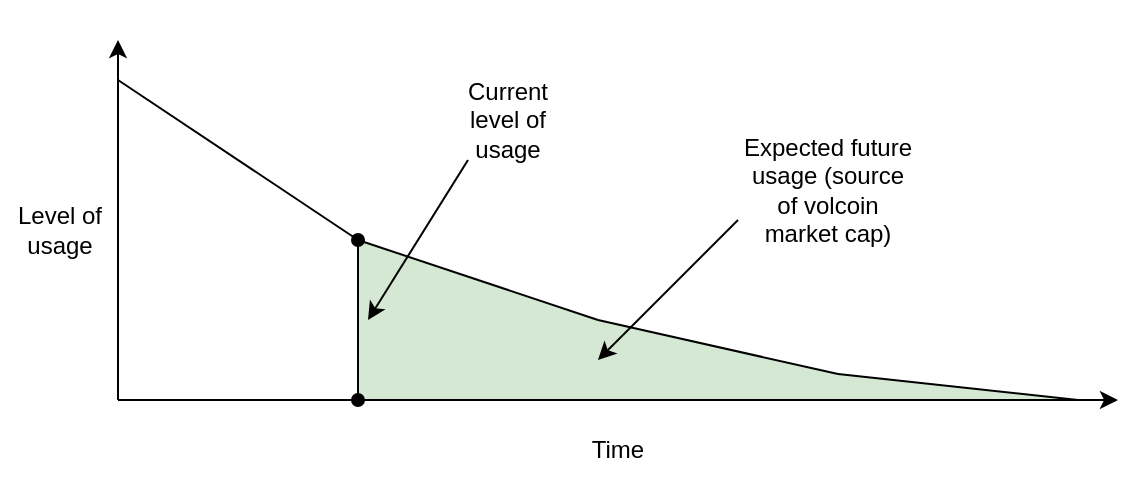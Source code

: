 <mxfile version="18.1.1" type="device"><diagram id="Zu3VeWVshgAfp1B8z3RU" name="Page-1"><mxGraphModel dx="1422" dy="672" grid="1" gridSize="10" guides="1" tooltips="1" connect="1" arrows="1" fold="1" page="1" pageScale="1" pageWidth="850" pageHeight="1100" math="0" shadow="0"><root><mxCell id="0"/><mxCell id="1" parent="0"/><mxCell id="LftRx3H3Xnjvn99qhzyq-6" value="" style="verticalLabelPosition=bottom;verticalAlign=top;html=1;shape=mxgraph.basic.orthogonal_triangle;fillColor=#d5e8d4;strokeColor=none;" vertex="1" parent="1"><mxGeometry x="520" y="387" width="120" height="13" as="geometry"/></mxCell><mxCell id="LftRx3H3Xnjvn99qhzyq-10" value="" style="shape=manualInput;whiteSpace=wrap;html=1;flipH=1;size=27;fillColor=#d5e8d4;strokeColor=none;" vertex="1" parent="1"><mxGeometry x="400" y="360" width="120" height="40" as="geometry"/></mxCell><mxCell id="LftRx3H3Xnjvn99qhzyq-11" value="" style="shape=manualInput;whiteSpace=wrap;html=1;flipH=1;size=40;fillColor=#d5e8d4;strokeColor=none;" vertex="1" parent="1"><mxGeometry x="280" y="320" width="120" height="80" as="geometry"/></mxCell><mxCell id="LftRx3H3Xnjvn99qhzyq-1" value="" style="endArrow=none;html=1;rounded=0;fillColor=#fff2cc;strokeColor=none;" edge="1" parent="1"><mxGeometry width="50" height="50" relative="1" as="geometry"><mxPoint x="160" y="400" as="sourcePoint"/><mxPoint x="160" y="200" as="targetPoint"/></mxGeometry></mxCell><mxCell id="LftRx3H3Xnjvn99qhzyq-2" value="" style="endArrow=classic;html=1;rounded=0;fillColor=#d5e8d4;strokeColor=#000000;endFill=1;" edge="1" parent="1"><mxGeometry width="50" height="50" relative="1" as="geometry"><mxPoint x="160" y="400" as="sourcePoint"/><mxPoint x="660" y="400" as="targetPoint"/></mxGeometry></mxCell><mxCell id="LftRx3H3Xnjvn99qhzyq-13" value="" style="endArrow=classic;html=1;rounded=0;endFill=1;" edge="1" parent="1"><mxGeometry width="50" height="50" relative="1" as="geometry"><mxPoint x="160" y="400" as="sourcePoint"/><mxPoint x="160" y="220" as="targetPoint"/></mxGeometry></mxCell><mxCell id="LftRx3H3Xnjvn99qhzyq-14" value="" style="endArrow=none;html=1;rounded=0;entryX=0;entryY=0;entryDx=0;entryDy=0;" edge="1" parent="1" target="LftRx3H3Xnjvn99qhzyq-11"><mxGeometry width="50" height="50" relative="1" as="geometry"><mxPoint x="160" y="240" as="sourcePoint"/><mxPoint x="450" y="320" as="targetPoint"/></mxGeometry></mxCell><mxCell id="LftRx3H3Xnjvn99qhzyq-15" value="" style="endArrow=none;html=1;rounded=0;entryX=1;entryY=0.5;entryDx=0;entryDy=0;" edge="1" parent="1" target="LftRx3H3Xnjvn99qhzyq-11"><mxGeometry width="50" height="50" relative="1" as="geometry"><mxPoint x="280" y="320" as="sourcePoint"/><mxPoint x="400" y="400" as="targetPoint"/></mxGeometry></mxCell><mxCell id="LftRx3H3Xnjvn99qhzyq-16" value="" style="endArrow=none;html=1;rounded=0;entryX=0;entryY=0;entryDx=0;entryDy=0;entryPerimeter=0;" edge="1" parent="1" target="LftRx3H3Xnjvn99qhzyq-6"><mxGeometry width="50" height="50" relative="1" as="geometry"><mxPoint x="400" y="360" as="sourcePoint"/><mxPoint x="520" y="400" as="targetPoint"/></mxGeometry></mxCell><mxCell id="LftRx3H3Xnjvn99qhzyq-17" value="" style="endArrow=none;html=1;rounded=0;entryX=1;entryY=0.75;entryDx=0;entryDy=0;" edge="1" parent="1"><mxGeometry width="50" height="50" relative="1" as="geometry"><mxPoint x="640" y="400" as="sourcePoint"/><mxPoint x="520" y="387" as="targetPoint"/></mxGeometry></mxCell><mxCell id="LftRx3H3Xnjvn99qhzyq-19" value="Level of usage" style="text;html=1;strokeColor=none;fillColor=none;align=center;verticalAlign=middle;whiteSpace=wrap;rounded=0;" vertex="1" parent="1"><mxGeometry x="101" y="300" width="60" height="30" as="geometry"/></mxCell><mxCell id="LftRx3H3Xnjvn99qhzyq-20" value="Time" style="text;html=1;strokeColor=none;fillColor=none;align=center;verticalAlign=middle;whiteSpace=wrap;rounded=0;" vertex="1" parent="1"><mxGeometry x="380" y="410" width="60" height="30" as="geometry"/></mxCell><mxCell id="LftRx3H3Xnjvn99qhzyq-22" value="" style="endArrow=oval;html=1;rounded=0;strokeColor=#000000;entryX=1;entryY=0;entryDx=0;entryDy=0;exitX=1;exitY=1;exitDx=0;exitDy=0;startArrow=oval;startFill=1;endFill=1;" edge="1" parent="1"><mxGeometry width="50" height="50" relative="1" as="geometry"><mxPoint x="280" y="400" as="sourcePoint"/><mxPoint x="280" y="320" as="targetPoint"/></mxGeometry></mxCell><mxCell id="LftRx3H3Xnjvn99qhzyq-23" value="" style="endArrow=classic;html=1;rounded=0;strokeColor=#000000;" edge="1" parent="1"><mxGeometry width="50" height="50" relative="1" as="geometry"><mxPoint x="335" y="280" as="sourcePoint"/><mxPoint x="285" y="360" as="targetPoint"/></mxGeometry></mxCell><mxCell id="LftRx3H3Xnjvn99qhzyq-25" value="Current level of usage" style="text;html=1;strokeColor=none;fillColor=none;align=center;verticalAlign=middle;whiteSpace=wrap;rounded=0;" vertex="1" parent="1"><mxGeometry x="320" y="245" width="70" height="30" as="geometry"/></mxCell><mxCell id="LftRx3H3Xnjvn99qhzyq-27" value="" style="endArrow=classic;html=1;rounded=0;strokeColor=#000000;entryX=0;entryY=0.5;entryDx=0;entryDy=0;" edge="1" parent="1" target="LftRx3H3Xnjvn99qhzyq-10"><mxGeometry width="50" height="50" relative="1" as="geometry"><mxPoint x="470" y="310" as="sourcePoint"/><mxPoint x="450" y="310" as="targetPoint"/></mxGeometry></mxCell><mxCell id="LftRx3H3Xnjvn99qhzyq-28" value="Expected future usage (source of volcoin market cap)" style="text;html=1;strokeColor=none;fillColor=none;align=center;verticalAlign=middle;whiteSpace=wrap;rounded=0;" vertex="1" parent="1"><mxGeometry x="470" y="280" width="90" height="30" as="geometry"/></mxCell></root></mxGraphModel></diagram></mxfile>